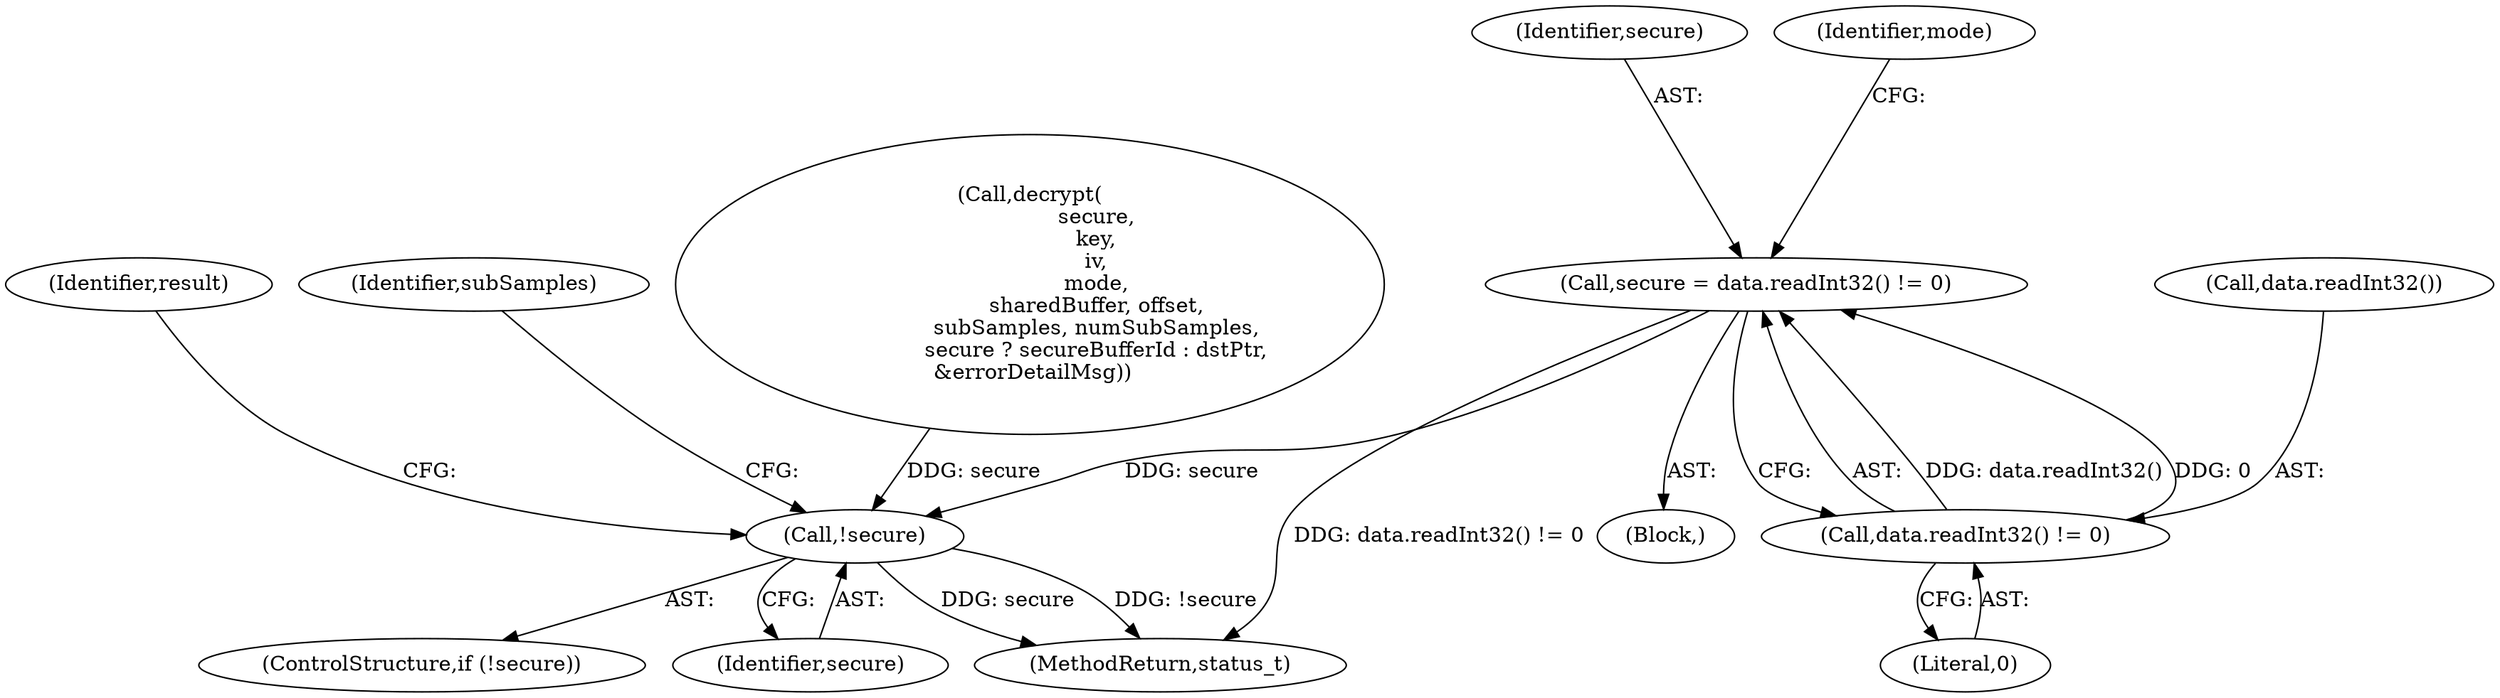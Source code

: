 digraph "0_Android_22f824feac43d5758f9a70b77f2aca840ba62c3b@API" {
"1000215" [label="(Call,secure = data.readInt32() != 0)"];
"1000217" [label="(Call,data.readInt32() != 0)"];
"1000402" [label="(Call,!secure)"];
"1000471" [label="(MethodReturn,status_t)"];
"1000424" [label="(Identifier,subSamples)"];
"1000216" [label="(Identifier,secure)"];
"1000378" [label="(Call,decrypt(\n                    secure,\n                    key,\n                    iv,\n                    mode,\n                    sharedBuffer, offset,\n                    subSamples, numSubSamples,\n                    secure ? secureBufferId : dstPtr,\n &errorDetailMsg))"];
"1000215" [label="(Call,secure = data.readInt32() != 0)"];
"1000209" [label="(Block,)"];
"1000222" [label="(Identifier,mode)"];
"1000401" [label="(ControlStructure,if (!secure))"];
"1000407" [label="(Identifier,result)"];
"1000217" [label="(Call,data.readInt32() != 0)"];
"1000219" [label="(Literal,0)"];
"1000402" [label="(Call,!secure)"];
"1000218" [label="(Call,data.readInt32())"];
"1000403" [label="(Identifier,secure)"];
"1000215" -> "1000209"  [label="AST: "];
"1000215" -> "1000217"  [label="CFG: "];
"1000216" -> "1000215"  [label="AST: "];
"1000217" -> "1000215"  [label="AST: "];
"1000222" -> "1000215"  [label="CFG: "];
"1000215" -> "1000471"  [label="DDG: data.readInt32() != 0"];
"1000217" -> "1000215"  [label="DDG: data.readInt32()"];
"1000217" -> "1000215"  [label="DDG: 0"];
"1000215" -> "1000402"  [label="DDG: secure"];
"1000217" -> "1000219"  [label="CFG: "];
"1000218" -> "1000217"  [label="AST: "];
"1000219" -> "1000217"  [label="AST: "];
"1000402" -> "1000401"  [label="AST: "];
"1000402" -> "1000403"  [label="CFG: "];
"1000403" -> "1000402"  [label="AST: "];
"1000407" -> "1000402"  [label="CFG: "];
"1000424" -> "1000402"  [label="CFG: "];
"1000402" -> "1000471"  [label="DDG: !secure"];
"1000402" -> "1000471"  [label="DDG: secure"];
"1000378" -> "1000402"  [label="DDG: secure"];
}
